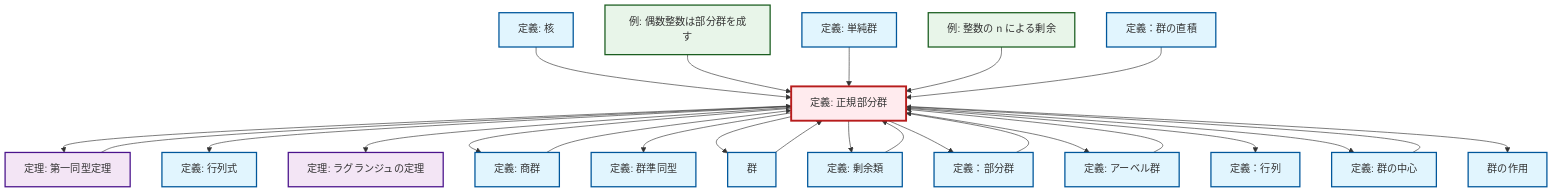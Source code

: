 graph TD
    classDef definition fill:#e1f5fe,stroke:#01579b,stroke-width:2px
    classDef theorem fill:#f3e5f5,stroke:#4a148c,stroke-width:2px
    classDef axiom fill:#fff3e0,stroke:#e65100,stroke-width:2px
    classDef example fill:#e8f5e9,stroke:#1b5e20,stroke-width:2px
    classDef current fill:#ffebee,stroke:#b71c1c,stroke-width:3px
    def-determinant["定義: 行列式"]:::definition
    ex-quotient-integers-mod-n["例: 整数の n による剰余"]:::example
    def-matrix["定義：行列"]:::definition
    thm-first-isomorphism["定理: 第一同型定理"]:::theorem
    def-abelian-group["定義: アーベル群"]:::definition
    def-simple-group["定義: 単純群"]:::definition
    def-quotient-group["定義: 商群"]:::definition
    thm-lagrange["定理: ラグランジュの定理"]:::theorem
    def-kernel["定義: 核"]:::definition
    def-group-action["群の作用"]:::definition
    def-homomorphism["定義: 群準同型"]:::definition
    def-coset["定義: 剰余類"]:::definition
    def-normal-subgroup["定義: 正規部分群"]:::definition
    ex-even-integers-subgroup["例: 偶数整数は部分群を成す"]:::example
    def-subgroup["定義：部分群"]:::definition
    def-direct-product["定義：群の直積"]:::definition
    def-group["群"]:::definition
    def-center-of-group["定義: 群の中心"]:::definition
    def-normal-subgroup --> thm-first-isomorphism
    def-subgroup --> def-normal-subgroup
    def-kernel --> def-normal-subgroup
    def-normal-subgroup --> def-determinant
    thm-first-isomorphism --> def-normal-subgroup
    def-normal-subgroup --> thm-lagrange
    ex-even-integers-subgroup --> def-normal-subgroup
    def-normal-subgroup --> def-quotient-group
    def-normal-subgroup --> def-homomorphism
    def-normal-subgroup --> def-group
    def-normal-subgroup --> def-coset
    def-abelian-group --> def-normal-subgroup
    def-quotient-group --> def-normal-subgroup
    def-normal-subgroup --> def-subgroup
    def-coset --> def-normal-subgroup
    def-group --> def-normal-subgroup
    def-simple-group --> def-normal-subgroup
    def-normal-subgroup --> def-abelian-group
    ex-quotient-integers-mod-n --> def-normal-subgroup
    def-normal-subgroup --> def-matrix
    def-direct-product --> def-normal-subgroup
    def-normal-subgroup --> def-center-of-group
    def-normal-subgroup --> def-group-action
    def-center-of-group --> def-normal-subgroup
    class def-normal-subgroup current